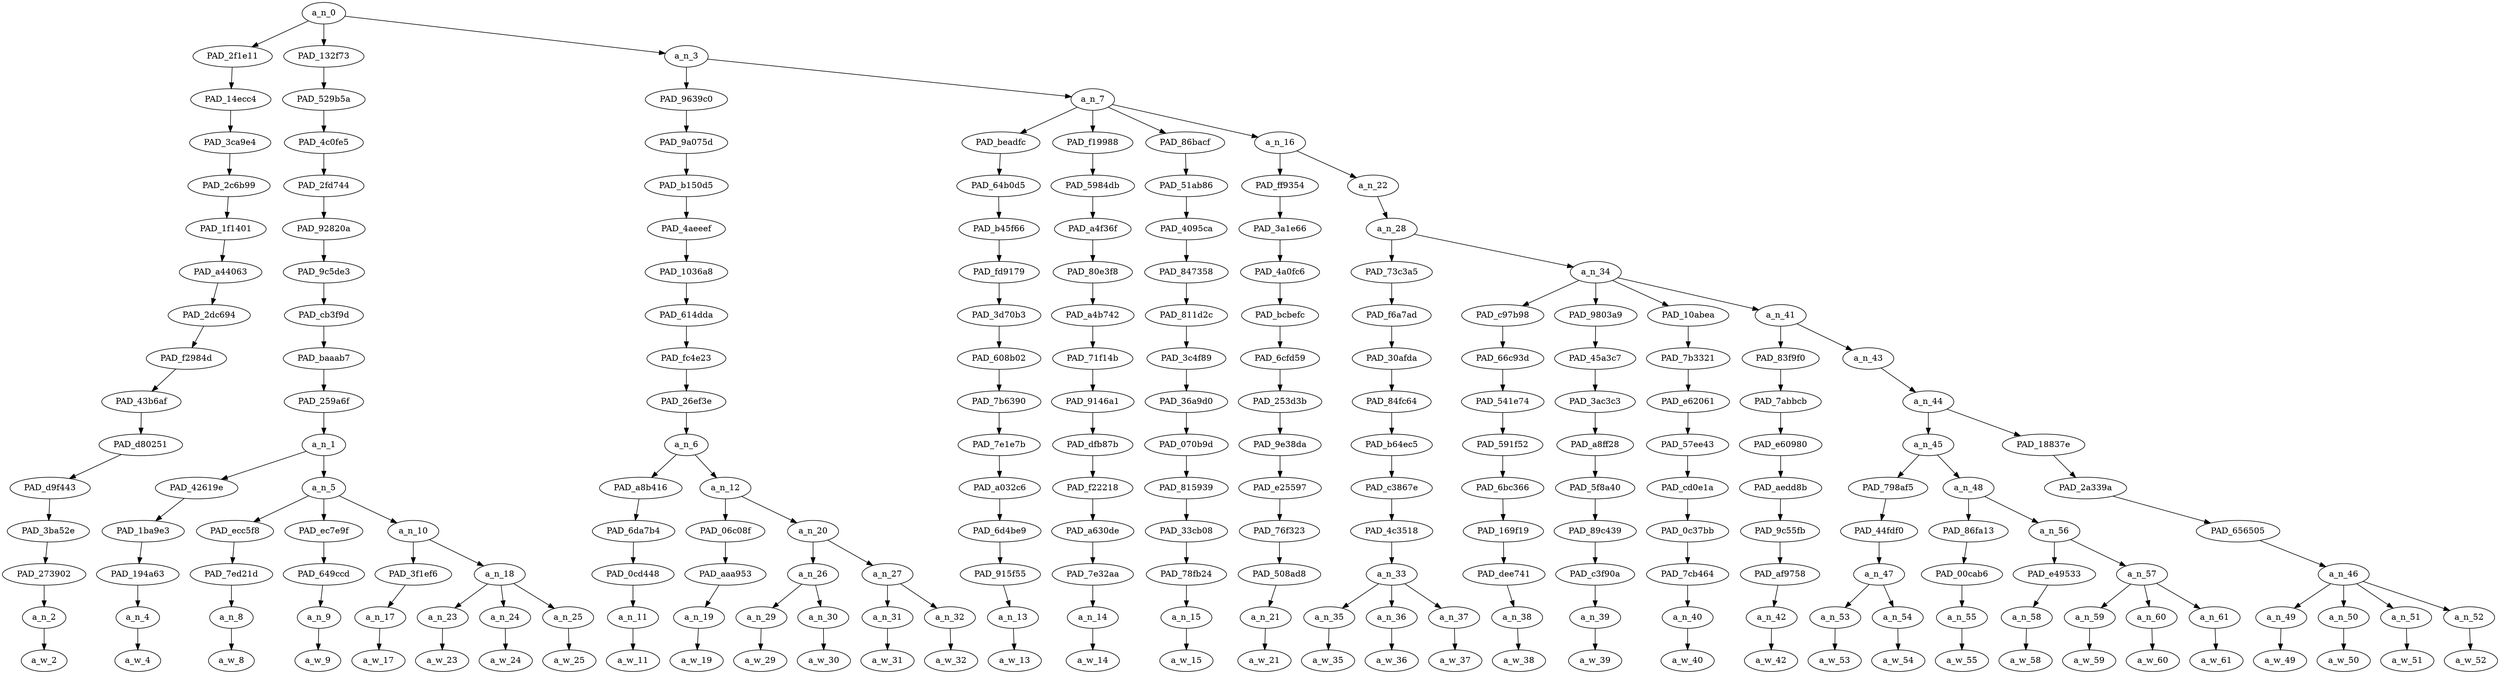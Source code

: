 strict digraph "" {
	a_n_0	[div_dir=-1,
		index=0,
		level=15,
		pos="6.912651909722222,15!",
		text_span="[0, 1, 2, 3, 4, 5, 6, 7, 8, 9, 10, 11, 12, 13, 14, 15, 16, 17, 18, 19, 20, 21, 22, 23, 24, 25, 26, 27, 28, 29, 30, 31, 32, 33, 34, \
35]",
		value=0.99999998];
	PAD_2f1e11	[div_dir=1,
		index=1,
		level=14,
		pos="7.0,14!",
		text_span="[7]",
		value=0.02043601];
	a_n_0 -> PAD_2f1e11;
	PAD_132f73	[div_dir=-1,
		index=0,
		level=14,
		pos="1.1666666666666667,14!",
		text_span="[0, 1, 2, 3, 4, 5, 6]",
		value=0.16167692];
	a_n_0 -> PAD_132f73;
	a_n_3	[div_dir=-1,
		index=2,
		level=14,
		pos="12.5712890625,14!",
		text_span="[8, 9, 10, 11, 12, 13, 14, 15, 16, 17, 18, 19, 20, 21, 22, 23, 24, 25, 26, 27, 28, 29, 30, 31, 32, 33, 34, 35]",
		value=0.81776266];
	a_n_0 -> a_n_3;
	PAD_14ecc4	[div_dir=1,
		index=1,
		level=13,
		pos="7.0,13!",
		text_span="[7]",
		value=0.02043601];
	PAD_2f1e11 -> PAD_14ecc4;
	PAD_3ca9e4	[div_dir=1,
		index=1,
		level=12,
		pos="7.0,12!",
		text_span="[7]",
		value=0.02043601];
	PAD_14ecc4 -> PAD_3ca9e4;
	PAD_2c6b99	[div_dir=1,
		index=1,
		level=11,
		pos="7.0,11!",
		text_span="[7]",
		value=0.02043601];
	PAD_3ca9e4 -> PAD_2c6b99;
	PAD_1f1401	[div_dir=1,
		index=1,
		level=10,
		pos="7.0,10!",
		text_span="[7]",
		value=0.02043601];
	PAD_2c6b99 -> PAD_1f1401;
	PAD_a44063	[div_dir=1,
		index=1,
		level=9,
		pos="7.0,9!",
		text_span="[7]",
		value=0.02043601];
	PAD_1f1401 -> PAD_a44063;
	PAD_2dc694	[div_dir=1,
		index=1,
		level=8,
		pos="7.0,8!",
		text_span="[7]",
		value=0.02043601];
	PAD_a44063 -> PAD_2dc694;
	PAD_f2984d	[div_dir=1,
		index=1,
		level=7,
		pos="7.0,7!",
		text_span="[7]",
		value=0.02043601];
	PAD_2dc694 -> PAD_f2984d;
	PAD_43b6af	[div_dir=1,
		index=1,
		level=6,
		pos="7.0,6!",
		text_span="[7]",
		value=0.02043601];
	PAD_f2984d -> PAD_43b6af;
	PAD_d80251	[div_dir=1,
		index=1,
		level=5,
		pos="7.0,5!",
		text_span="[7]",
		value=0.02043601];
	PAD_43b6af -> PAD_d80251;
	PAD_d9f443	[div_dir=1,
		index=2,
		level=4,
		pos="7.0,4!",
		text_span="[7]",
		value=0.02043601];
	PAD_d80251 -> PAD_d9f443;
	PAD_3ba52e	[div_dir=1,
		index=4,
		level=3,
		pos="7.0,3!",
		text_span="[7]",
		value=0.02043601];
	PAD_d9f443 -> PAD_3ba52e;
	PAD_273902	[div_dir=1,
		index=5,
		level=2,
		pos="7.0,2!",
		text_span="[7]",
		value=0.02043601];
	PAD_3ba52e -> PAD_273902;
	a_n_2	[div_dir=1,
		index=7,
		level=1,
		pos="7.0,1!",
		text_span="[7]",
		value=0.02043601];
	PAD_273902 -> a_n_2;
	a_w_2	[div_dir=0,
		index=7,
		level=0,
		pos="7,0!",
		text_span="[7]",
		value=but];
	a_n_2 -> a_w_2;
	PAD_529b5a	[div_dir=-1,
		index=0,
		level=13,
		pos="1.1666666666666667,13!",
		text_span="[0, 1, 2, 3, 4, 5, 6]",
		value=0.16167692];
	PAD_132f73 -> PAD_529b5a;
	PAD_4c0fe5	[div_dir=-1,
		index=0,
		level=12,
		pos="1.1666666666666667,12!",
		text_span="[0, 1, 2, 3, 4, 5, 6]",
		value=0.16167692];
	PAD_529b5a -> PAD_4c0fe5;
	PAD_2fd744	[div_dir=-1,
		index=0,
		level=11,
		pos="1.1666666666666667,11!",
		text_span="[0, 1, 2, 3, 4, 5, 6]",
		value=0.16167692];
	PAD_4c0fe5 -> PAD_2fd744;
	PAD_92820a	[div_dir=-1,
		index=0,
		level=10,
		pos="1.1666666666666667,10!",
		text_span="[0, 1, 2, 3, 4, 5, 6]",
		value=0.16167692];
	PAD_2fd744 -> PAD_92820a;
	PAD_9c5de3	[div_dir=-1,
		index=0,
		level=9,
		pos="1.1666666666666667,9!",
		text_span="[0, 1, 2, 3, 4, 5, 6]",
		value=0.16167692];
	PAD_92820a -> PAD_9c5de3;
	PAD_cb3f9d	[div_dir=-1,
		index=0,
		level=8,
		pos="1.1666666666666667,8!",
		text_span="[0, 1, 2, 3, 4, 5, 6]",
		value=0.16167692];
	PAD_9c5de3 -> PAD_cb3f9d;
	PAD_baaab7	[div_dir=-1,
		index=0,
		level=7,
		pos="1.1666666666666667,7!",
		text_span="[0, 1, 2, 3, 4, 5, 6]",
		value=0.16167692];
	PAD_cb3f9d -> PAD_baaab7;
	PAD_259a6f	[div_dir=-1,
		index=0,
		level=6,
		pos="1.1666666666666667,6!",
		text_span="[0, 1, 2, 3, 4, 5, 6]",
		value=0.16167692];
	PAD_baaab7 -> PAD_259a6f;
	a_n_1	[div_dir=-1,
		index=0,
		level=5,
		pos="1.1666666666666667,5!",
		text_span="[0, 1, 2, 3, 4, 5, 6]",
		value=0.16167692];
	PAD_259a6f -> a_n_1;
	PAD_42619e	[div_dir=-1,
		index=0,
		level=4,
		pos="0.0,4!",
		text_span="[0]",
		value=0.02337323];
	a_n_1 -> PAD_42619e;
	a_n_5	[div_dir=-1,
		index=1,
		level=4,
		pos="2.3333333333333335,4!",
		text_span="[1, 2, 3, 4, 5, 6]",
		value=0.13809996];
	a_n_1 -> a_n_5;
	PAD_1ba9e3	[div_dir=-1,
		index=0,
		level=3,
		pos="0.0,3!",
		text_span="[0]",
		value=0.02337323];
	PAD_42619e -> PAD_1ba9e3;
	PAD_194a63	[div_dir=-1,
		index=0,
		level=2,
		pos="0.0,2!",
		text_span="[0]",
		value=0.02337323];
	PAD_1ba9e3 -> PAD_194a63;
	a_n_4	[div_dir=-1,
		index=0,
		level=1,
		pos="0.0,1!",
		text_span="[0]",
		value=0.02337323];
	PAD_194a63 -> a_n_4;
	a_w_4	[div_dir=0,
		index=0,
		level=0,
		pos="0,0!",
		text_span="[0]",
		value=i];
	a_n_4 -> a_w_4;
	PAD_ecc5f8	[div_dir=-1,
		index=1,
		level=3,
		pos="1.0,3!",
		text_span="[1]",
		value=0.02196537];
	a_n_5 -> PAD_ecc5f8;
	PAD_ec7e9f	[div_dir=-1,
		index=2,
		level=3,
		pos="2.0,3!",
		text_span="[2]",
		value=0.01524005];
	a_n_5 -> PAD_ec7e9f;
	a_n_10	[div_dir=-1,
		index=3,
		level=3,
		pos="4.0,3!",
		text_span="[3, 4, 5, 6]",
		value=0.10078602];
	a_n_5 -> a_n_10;
	PAD_7ed21d	[div_dir=-1,
		index=1,
		level=2,
		pos="1.0,2!",
		text_span="[1]",
		value=0.02196537];
	PAD_ecc5f8 -> PAD_7ed21d;
	a_n_8	[div_dir=-1,
		index=1,
		level=1,
		pos="1.0,1!",
		text_span="[1]",
		value=0.02196537];
	PAD_7ed21d -> a_n_8;
	a_w_8	[div_dir=0,
		index=1,
		level=0,
		pos="1,0!",
		text_span="[1]",
		value=am];
	a_n_8 -> a_w_8;
	PAD_649ccd	[div_dir=-1,
		index=2,
		level=2,
		pos="2.0,2!",
		text_span="[2]",
		value=0.01524005];
	PAD_ec7e9f -> PAD_649ccd;
	a_n_9	[div_dir=-1,
		index=2,
		level=1,
		pos="2.0,1!",
		text_span="[2]",
		value=0.01524005];
	PAD_649ccd -> a_n_9;
	a_w_9	[div_dir=0,
		index=2,
		level=0,
		pos="2,0!",
		text_span="[2]",
		value=not];
	a_n_9 -> a_w_9;
	PAD_3f1ef6	[div_dir=-1,
		index=3,
		level=2,
		pos="3.0,2!",
		text_span="[3]",
		value=0.02598696];
	a_n_10 -> PAD_3f1ef6;
	a_n_18	[div_dir=1,
		index=4,
		level=2,
		pos="5.0,2!",
		text_span="[4, 5, 6]",
		value=0.07478876];
	a_n_10 -> a_n_18;
	a_n_17	[div_dir=-1,
		index=3,
		level=1,
		pos="3.0,1!",
		text_span="[3]",
		value=0.02598696];
	PAD_3f1ef6 -> a_n_17;
	a_w_17	[div_dir=0,
		index=3,
		level=0,
		pos="3,0!",
		text_span="[3]",
		value=blaming];
	a_n_17 -> a_w_17;
	a_n_23	[div_dir=-1,
		index=4,
		level=1,
		pos="4.0,1!",
		text_span="[4]",
		value=0.01759299];
	a_n_18 -> a_n_23;
	a_n_24	[div_dir=1,
		index=5,
		level=1,
		pos="5.0,1!",
		text_span="[5]",
		value=0.03423551];
	a_n_18 -> a_n_24;
	a_n_25	[div_dir=1,
		index=6,
		level=1,
		pos="6.0,1!",
		text_span="[6]",
		value=0.02293405];
	a_n_18 -> a_n_25;
	a_w_23	[div_dir=0,
		index=4,
		level=0,
		pos="4,0!",
		text_span="[4]",
		value=all];
	a_n_23 -> a_w_23;
	a_w_24	[div_dir=0,
		index=5,
		level=0,
		pos="5,0!",
		text_span="[5]",
		value=white];
	a_n_24 -> a_w_24;
	a_w_25	[div_dir=0,
		index=6,
		level=0,
		pos="6,0!",
		text_span="[6]",
		value=people];
	a_n_25 -> a_w_25;
	PAD_9639c0	[div_dir=-1,
		index=2,
		level=13,
		pos="9.125,13!",
		text_span="[8, 9, 10, 11, 12, 13]",
		value=0.15740726];
	a_n_3 -> PAD_9639c0;
	a_n_7	[div_dir=-1,
		index=3,
		level=13,
		pos="16.017578125,13!",
		text_span="[14, 15, 16, 17, 18, 19, 20, 21, 22, 23, 24, 25, 26, 27, 28, 29, 30, 31, 32, 33, 34, 35]",
		value=0.66029696];
	a_n_3 -> a_n_7;
	PAD_9a075d	[div_dir=-1,
		index=2,
		level=12,
		pos="9.125,12!",
		text_span="[8, 9, 10, 11, 12, 13]",
		value=0.15740726];
	PAD_9639c0 -> PAD_9a075d;
	PAD_b150d5	[div_dir=-1,
		index=2,
		level=11,
		pos="9.125,11!",
		text_span="[8, 9, 10, 11, 12, 13]",
		value=0.15740726];
	PAD_9a075d -> PAD_b150d5;
	PAD_4aeeef	[div_dir=-1,
		index=2,
		level=10,
		pos="9.125,10!",
		text_span="[8, 9, 10, 11, 12, 13]",
		value=0.15740726];
	PAD_b150d5 -> PAD_4aeeef;
	PAD_1036a8	[div_dir=-1,
		index=2,
		level=9,
		pos="9.125,9!",
		text_span="[8, 9, 10, 11, 12, 13]",
		value=0.15740726];
	PAD_4aeeef -> PAD_1036a8;
	PAD_614dda	[div_dir=-1,
		index=2,
		level=8,
		pos="9.125,8!",
		text_span="[8, 9, 10, 11, 12, 13]",
		value=0.15740726];
	PAD_1036a8 -> PAD_614dda;
	PAD_fc4e23	[div_dir=-1,
		index=2,
		level=7,
		pos="9.125,7!",
		text_span="[8, 9, 10, 11, 12, 13]",
		value=0.15740726];
	PAD_614dda -> PAD_fc4e23;
	PAD_26ef3e	[div_dir=-1,
		index=2,
		level=6,
		pos="9.125,6!",
		text_span="[8, 9, 10, 11, 12, 13]",
		value=0.15740726];
	PAD_fc4e23 -> PAD_26ef3e;
	a_n_6	[div_dir=-1,
		index=2,
		level=5,
		pos="9.125,5!",
		text_span="[8, 9, 10, 11, 12, 13]",
		value=0.15740726];
	PAD_26ef3e -> a_n_6;
	PAD_a8b416	[div_dir=-1,
		index=3,
		level=4,
		pos="8.0,4!",
		text_span="[8]",
		value=0.04287218];
	a_n_6 -> PAD_a8b416;
	a_n_12	[div_dir=1,
		index=4,
		level=4,
		pos="10.25,4!",
		text_span="[9, 10, 11, 12, 13]",
		value=0.11449784];
	a_n_6 -> a_n_12;
	PAD_6da7b4	[div_dir=-1,
		index=5,
		level=3,
		pos="8.0,3!",
		text_span="[8]",
		value=0.04287218];
	PAD_a8b416 -> PAD_6da7b4;
	PAD_0cd448	[div_dir=-1,
		index=6,
		level=2,
		pos="8.0,2!",
		text_span="[8]",
		value=0.04287218];
	PAD_6da7b4 -> PAD_0cd448;
	a_n_11	[div_dir=-1,
		index=8,
		level=1,
		pos="8.0,1!",
		text_span="[8]",
		value=0.04287218];
	PAD_0cd448 -> a_n_11;
	a_w_11	[div_dir=0,
		index=8,
		level=0,
		pos="8,0!",
		text_span="[8]",
		value=slavery];
	a_n_11 -> a_w_11;
	PAD_06c08f	[div_dir=1,
		index=6,
		level=3,
		pos="9.0,3!",
		text_span="[9]",
		value=0.04296804];
	a_n_12 -> PAD_06c08f;
	a_n_20	[div_dir=-1,
		index=7,
		level=3,
		pos="11.5,3!",
		text_span="[10, 11, 12, 13]",
		value=0.07152418];
	a_n_12 -> a_n_20;
	PAD_aaa953	[div_dir=1,
		index=7,
		level=2,
		pos="9.0,2!",
		text_span="[9]",
		value=0.04296804];
	PAD_06c08f -> PAD_aaa953;
	a_n_19	[div_dir=1,
		index=9,
		level=1,
		pos="9.0,1!",
		text_span="[9]",
		value=0.04296804];
	PAD_aaa953 -> a_n_19;
	a_w_19	[div_dir=0,
		index=9,
		level=0,
		pos="9,0!",
		text_span="[9]",
		value=kidnapping];
	a_n_19 -> a_w_19;
	a_n_26	[div_dir=-1,
		index=8,
		level=2,
		pos="10.5,2!",
		text_span="[10, 11]",
		value=0.03820382];
	a_n_20 -> a_n_26;
	a_n_27	[div_dir=1,
		index=9,
		level=2,
		pos="12.5,2!",
		text_span="[12, 13]",
		value=0.03330061];
	a_n_20 -> a_n_27;
	a_n_29	[div_dir=-1,
		index=10,
		level=1,
		pos="10.0,1!",
		text_span="[10]",
		value=0.01809537];
	a_n_26 -> a_n_29;
	a_n_30	[div_dir=1,
		index=11,
		level=1,
		pos="11.0,1!",
		text_span="[11]",
		value=0.02002389];
	a_n_26 -> a_n_30;
	a_w_29	[div_dir=0,
		index=10,
		level=0,
		pos="10,0!",
		text_span="[10]",
		value=a];
	a_n_29 -> a_w_29;
	a_w_30	[div_dir=0,
		index=11,
		level=0,
		pos="11,0!",
		text_span="[11]",
		value=group];
	a_n_30 -> a_w_30;
	a_n_31	[div_dir=1,
		index=12,
		level=1,
		pos="12.0,1!",
		text_span="[12]",
		value=0.01366199];
	a_n_27 -> a_n_31;
	a_n_32	[div_dir=1,
		index=13,
		level=1,
		pos="13.0,1!",
		text_span="[13]",
		value=0.01958008];
	a_n_27 -> a_n_32;
	a_w_31	[div_dir=0,
		index=12,
		level=0,
		pos="12,0!",
		text_span="[12]",
		value=of];
	a_n_31 -> a_w_31;
	a_w_32	[div_dir=0,
		index=13,
		level=0,
		pos="13,0!",
		text_span="[13]",
		value=people1];
	a_n_32 -> a_w_32;
	PAD_beadfc	[div_dir=1,
		index=3,
		level=12,
		pos="14.0,12!",
		text_span="[14]",
		value=0.01548437];
	a_n_7 -> PAD_beadfc;
	PAD_f19988	[div_dir=-1,
		index=4,
		level=12,
		pos="15.0,12!",
		text_span="[15]",
		value=0.01384431];
	a_n_7 -> PAD_f19988;
	PAD_86bacf	[div_dir=-1,
		index=5,
		level=12,
		pos="16.0,12!",
		text_span="[16]",
		value=0.01662277];
	a_n_7 -> PAD_86bacf;
	a_n_16	[div_dir=-1,
		index=6,
		level=12,
		pos="19.0703125,12!",
		text_span="[17, 18, 19, 20, 21, 22, 23, 24, 25, 26, 27, 28, 29, 30, 31, 32, 33, 34, 35]",
		value=0.61429850];
	a_n_7 -> a_n_16;
	PAD_64b0d5	[div_dir=1,
		index=3,
		level=11,
		pos="14.0,11!",
		text_span="[14]",
		value=0.01548437];
	PAD_beadfc -> PAD_64b0d5;
	PAD_b45f66	[div_dir=1,
		index=3,
		level=10,
		pos="14.0,10!",
		text_span="[14]",
		value=0.01548437];
	PAD_64b0d5 -> PAD_b45f66;
	PAD_fd9179	[div_dir=1,
		index=3,
		level=9,
		pos="14.0,9!",
		text_span="[14]",
		value=0.01548437];
	PAD_b45f66 -> PAD_fd9179;
	PAD_3d70b3	[div_dir=1,
		index=3,
		level=8,
		pos="14.0,8!",
		text_span="[14]",
		value=0.01548437];
	PAD_fd9179 -> PAD_3d70b3;
	PAD_608b02	[div_dir=1,
		index=3,
		level=7,
		pos="14.0,7!",
		text_span="[14]",
		value=0.01548437];
	PAD_3d70b3 -> PAD_608b02;
	PAD_7b6390	[div_dir=1,
		index=3,
		level=6,
		pos="14.0,6!",
		text_span="[14]",
		value=0.01548437];
	PAD_608b02 -> PAD_7b6390;
	PAD_7e1e7b	[div_dir=1,
		index=3,
		level=5,
		pos="14.0,5!",
		text_span="[14]",
		value=0.01548437];
	PAD_7b6390 -> PAD_7e1e7b;
	PAD_a032c6	[div_dir=1,
		index=5,
		level=4,
		pos="14.0,4!",
		text_span="[14]",
		value=0.01548437];
	PAD_7e1e7b -> PAD_a032c6;
	PAD_6d4be9	[div_dir=1,
		index=8,
		level=3,
		pos="14.0,3!",
		text_span="[14]",
		value=0.01548437];
	PAD_a032c6 -> PAD_6d4be9;
	PAD_915f55	[div_dir=1,
		index=10,
		level=2,
		pos="14.0,2!",
		text_span="[14]",
		value=0.01548437];
	PAD_6d4be9 -> PAD_915f55;
	a_n_13	[div_dir=1,
		index=14,
		level=1,
		pos="14.0,1!",
		text_span="[14]",
		value=0.01548437];
	PAD_915f55 -> a_n_13;
	a_w_13	[div_dir=0,
		index=14,
		level=0,
		pos="14,0!",
		text_span="[14]",
		value=did];
	a_n_13 -> a_w_13;
	PAD_5984db	[div_dir=-1,
		index=4,
		level=11,
		pos="15.0,11!",
		text_span="[15]",
		value=0.01384431];
	PAD_f19988 -> PAD_5984db;
	PAD_a4f36f	[div_dir=-1,
		index=4,
		level=10,
		pos="15.0,10!",
		text_span="[15]",
		value=0.01384431];
	PAD_5984db -> PAD_a4f36f;
	PAD_80e3f8	[div_dir=-1,
		index=4,
		level=9,
		pos="15.0,9!",
		text_span="[15]",
		value=0.01384431];
	PAD_a4f36f -> PAD_80e3f8;
	PAD_a4b742	[div_dir=-1,
		index=4,
		level=8,
		pos="15.0,8!",
		text_span="[15]",
		value=0.01384431];
	PAD_80e3f8 -> PAD_a4b742;
	PAD_71f14b	[div_dir=-1,
		index=4,
		level=7,
		pos="15.0,7!",
		text_span="[15]",
		value=0.01384431];
	PAD_a4b742 -> PAD_71f14b;
	PAD_9146a1	[div_dir=-1,
		index=4,
		level=6,
		pos="15.0,6!",
		text_span="[15]",
		value=0.01384431];
	PAD_71f14b -> PAD_9146a1;
	PAD_dfb87b	[div_dir=-1,
		index=4,
		level=5,
		pos="15.0,5!",
		text_span="[15]",
		value=0.01384431];
	PAD_9146a1 -> PAD_dfb87b;
	PAD_f22218	[div_dir=-1,
		index=6,
		level=4,
		pos="15.0,4!",
		text_span="[15]",
		value=0.01384431];
	PAD_dfb87b -> PAD_f22218;
	PAD_a630de	[div_dir=-1,
		index=9,
		level=3,
		pos="15.0,3!",
		text_span="[15]",
		value=0.01384431];
	PAD_f22218 -> PAD_a630de;
	PAD_7e32aa	[div_dir=-1,
		index=11,
		level=2,
		pos="15.0,2!",
		text_span="[15]",
		value=0.01384431];
	PAD_a630de -> PAD_7e32aa;
	a_n_14	[div_dir=-1,
		index=15,
		level=1,
		pos="15.0,1!",
		text_span="[15]",
		value=0.01384431];
	PAD_7e32aa -> a_n_14;
	a_w_14	[div_dir=0,
		index=15,
		level=0,
		pos="15,0!",
		text_span="[15]",
		value=not1];
	a_n_14 -> a_w_14;
	PAD_51ab86	[div_dir=-1,
		index=5,
		level=11,
		pos="16.0,11!",
		text_span="[16]",
		value=0.01662277];
	PAD_86bacf -> PAD_51ab86;
	PAD_4095ca	[div_dir=-1,
		index=5,
		level=10,
		pos="16.0,10!",
		text_span="[16]",
		value=0.01662277];
	PAD_51ab86 -> PAD_4095ca;
	PAD_847358	[div_dir=-1,
		index=5,
		level=9,
		pos="16.0,9!",
		text_span="[16]",
		value=0.01662277];
	PAD_4095ca -> PAD_847358;
	PAD_811d2c	[div_dir=-1,
		index=5,
		level=8,
		pos="16.0,8!",
		text_span="[16]",
		value=0.01662277];
	PAD_847358 -> PAD_811d2c;
	PAD_3c4f89	[div_dir=-1,
		index=5,
		level=7,
		pos="16.0,7!",
		text_span="[16]",
		value=0.01662277];
	PAD_811d2c -> PAD_3c4f89;
	PAD_36a9d0	[div_dir=-1,
		index=5,
		level=6,
		pos="16.0,6!",
		text_span="[16]",
		value=0.01662277];
	PAD_3c4f89 -> PAD_36a9d0;
	PAD_070b9d	[div_dir=-1,
		index=5,
		level=5,
		pos="16.0,5!",
		text_span="[16]",
		value=0.01662277];
	PAD_36a9d0 -> PAD_070b9d;
	PAD_815939	[div_dir=-1,
		index=7,
		level=4,
		pos="16.0,4!",
		text_span="[16]",
		value=0.01662277];
	PAD_070b9d -> PAD_815939;
	PAD_33cb08	[div_dir=-1,
		index=10,
		level=3,
		pos="16.0,3!",
		text_span="[16]",
		value=0.01662277];
	PAD_815939 -> PAD_33cb08;
	PAD_78fb24	[div_dir=-1,
		index=12,
		level=2,
		pos="16.0,2!",
		text_span="[16]",
		value=0.01662277];
	PAD_33cb08 -> PAD_78fb24;
	a_n_15	[div_dir=-1,
		index=16,
		level=1,
		pos="16.0,1!",
		text_span="[16]",
		value=0.01662277];
	PAD_78fb24 -> a_n_15;
	a_w_15	[div_dir=0,
		index=16,
		level=0,
		pos="16,0!",
		text_span="[16]",
		value=just];
	a_n_15 -> a_w_15;
	PAD_ff9354	[div_dir=-1,
		index=6,
		level=11,
		pos="17.0,11!",
		text_span="[17]",
		value=0.02496430];
	a_n_16 -> PAD_ff9354;
	a_n_22	[div_dir=-1,
		index=7,
		level=11,
		pos="21.140625,11!",
		text_span="[18, 19, 20, 21, 22, 23, 24, 25, 26, 27, 28, 29, 30, 31, 32, 33, 34, 35]",
		value=0.58928627];
	a_n_16 -> a_n_22;
	PAD_3a1e66	[div_dir=-1,
		index=6,
		level=10,
		pos="17.0,10!",
		text_span="[17]",
		value=0.02496430];
	PAD_ff9354 -> PAD_3a1e66;
	PAD_4a0fc6	[div_dir=-1,
		index=6,
		level=9,
		pos="17.0,9!",
		text_span="[17]",
		value=0.02496430];
	PAD_3a1e66 -> PAD_4a0fc6;
	PAD_bcbefc	[div_dir=-1,
		index=6,
		level=8,
		pos="17.0,8!",
		text_span="[17]",
		value=0.02496430];
	PAD_4a0fc6 -> PAD_bcbefc;
	PAD_6cfd59	[div_dir=-1,
		index=6,
		level=7,
		pos="17.0,7!",
		text_span="[17]",
		value=0.02496430];
	PAD_bcbefc -> PAD_6cfd59;
	PAD_253d3b	[div_dir=-1,
		index=6,
		level=6,
		pos="17.0,6!",
		text_span="[17]",
		value=0.02496430];
	PAD_6cfd59 -> PAD_253d3b;
	PAD_9e38da	[div_dir=-1,
		index=6,
		level=5,
		pos="17.0,5!",
		text_span="[17]",
		value=0.02496430];
	PAD_253d3b -> PAD_9e38da;
	PAD_e25597	[div_dir=-1,
		index=8,
		level=4,
		pos="17.0,4!",
		text_span="[17]",
		value=0.02496430];
	PAD_9e38da -> PAD_e25597;
	PAD_76f323	[div_dir=-1,
		index=11,
		level=3,
		pos="17.0,3!",
		text_span="[17]",
		value=0.02496430];
	PAD_e25597 -> PAD_76f323;
	PAD_508ad8	[div_dir=-1,
		index=13,
		level=2,
		pos="17.0,2!",
		text_span="[17]",
		value=0.02496430];
	PAD_76f323 -> PAD_508ad8;
	a_n_21	[div_dir=-1,
		index=17,
		level=1,
		pos="17.0,1!",
		text_span="[17]",
		value=0.02496430];
	PAD_508ad8 -> a_n_21;
	a_w_21	[div_dir=0,
		index=17,
		level=0,
		pos="17,0!",
		text_span="[17]",
		value=happen];
	a_n_21 -> a_w_21;
	a_n_28	[div_dir=-1,
		index=7,
		level=10,
		pos="21.140625,10!",
		text_span="[18, 19, 20, 21, 22, 23, 24, 25, 26, 27, 28, 29, 30, 31, 32, 33, 34, 35]",
		value=0.58923722];
	a_n_22 -> a_n_28;
	PAD_73c3a5	[div_dir=-1,
		index=7,
		level=9,
		pos="19.0,9!",
		text_span="[18, 19, 20]",
		value=0.20923648];
	a_n_28 -> PAD_73c3a5;
	a_n_34	[div_dir=-1,
		index=8,
		level=9,
		pos="23.28125,9!",
		text_span="[21, 22, 23, 24, 25, 26, 27, 28, 29, 30, 31, 32, 33, 34, 35]",
		value=0.37995169];
	a_n_28 -> a_n_34;
	PAD_f6a7ad	[div_dir=-1,
		index=7,
		level=8,
		pos="19.0,8!",
		text_span="[18, 19, 20]",
		value=0.20923648];
	PAD_73c3a5 -> PAD_f6a7ad;
	PAD_30afda	[div_dir=-1,
		index=7,
		level=7,
		pos="19.0,7!",
		text_span="[18, 19, 20]",
		value=0.20923648];
	PAD_f6a7ad -> PAD_30afda;
	PAD_84fc64	[div_dir=-1,
		index=7,
		level=6,
		pos="19.0,6!",
		text_span="[18, 19, 20]",
		value=0.20923648];
	PAD_30afda -> PAD_84fc64;
	PAD_b64ec5	[div_dir=-1,
		index=7,
		level=5,
		pos="19.0,5!",
		text_span="[18, 19, 20]",
		value=0.20923648];
	PAD_84fc64 -> PAD_b64ec5;
	PAD_c3867e	[div_dir=-1,
		index=9,
		level=4,
		pos="19.0,4!",
		text_span="[18, 19, 20]",
		value=0.20923648];
	PAD_b64ec5 -> PAD_c3867e;
	PAD_4c3518	[div_dir=-1,
		index=12,
		level=3,
		pos="19.0,3!",
		text_span="[18, 19, 20]",
		value=0.20923648];
	PAD_c3867e -> PAD_4c3518;
	a_n_33	[div_dir=-1,
		index=14,
		level=2,
		pos="19.0,2!",
		text_span="[18, 19, 20]",
		value=0.20923648];
	PAD_4c3518 -> a_n_33;
	a_n_35	[div_dir=-1,
		index=18,
		level=1,
		pos="18.0,1!",
		text_span="[18]",
		value=0.07166071];
	a_n_33 -> a_n_35;
	a_n_36	[div_dir=-1,
		index=19,
		level=1,
		pos="19.0,1!",
		text_span="[19]",
		value=0.08357656];
	a_n_33 -> a_n_36;
	a_n_37	[div_dir=-1,
		index=20,
		level=1,
		pos="20.0,1!",
		text_span="[20]",
		value=0.05387629];
	a_n_33 -> a_n_37;
	a_w_35	[div_dir=0,
		index=18,
		level=0,
		pos="18,0!",
		text_span="[18]",
		value=jim];
	a_n_35 -> a_w_35;
	a_w_36	[div_dir=0,
		index=19,
		level=0,
		pos="19,0!",
		text_span="[19]",
		value=crow];
	a_n_36 -> a_w_36;
	a_w_37	[div_dir=0,
		index=20,
		level=0,
		pos="20,0!",
		text_span="[20]",
		value=segregation];
	a_n_37 -> a_w_37;
	PAD_c97b98	[div_dir=-1,
		index=8,
		level=8,
		pos="21.0,8!",
		text_span="[21]",
		value=0.01526427];
	a_n_34 -> PAD_c97b98;
	PAD_9803a9	[div_dir=1,
		index=9,
		level=8,
		pos="22.0,8!",
		text_span="[22]",
		value=0.01234813];
	a_n_34 -> PAD_9803a9;
	PAD_10abea	[div_dir=-1,
		index=10,
		level=8,
		pos="23.0,8!",
		text_span="[23]",
		value=0.01473832];
	a_n_34 -> PAD_10abea;
	a_n_41	[div_dir=-1,
		index=11,
		level=8,
		pos="27.125,8!",
		text_span="[24, 25, 26, 27, 28, 29, 30, 31, 32, 33, 34, 35]",
		value=0.33759817];
	a_n_34 -> a_n_41;
	PAD_66c93d	[div_dir=-1,
		index=8,
		level=7,
		pos="21.0,7!",
		text_span="[21]",
		value=0.01526427];
	PAD_c97b98 -> PAD_66c93d;
	PAD_541e74	[div_dir=-1,
		index=8,
		level=6,
		pos="21.0,6!",
		text_span="[21]",
		value=0.01526427];
	PAD_66c93d -> PAD_541e74;
	PAD_591f52	[div_dir=-1,
		index=8,
		level=5,
		pos="21.0,5!",
		text_span="[21]",
		value=0.01526427];
	PAD_541e74 -> PAD_591f52;
	PAD_6bc366	[div_dir=-1,
		index=10,
		level=4,
		pos="21.0,4!",
		text_span="[21]",
		value=0.01526427];
	PAD_591f52 -> PAD_6bc366;
	PAD_169f19	[div_dir=-1,
		index=13,
		level=3,
		pos="21.0,3!",
		text_span="[21]",
		value=0.01526427];
	PAD_6bc366 -> PAD_169f19;
	PAD_dee741	[div_dir=-1,
		index=15,
		level=2,
		pos="21.0,2!",
		text_span="[21]",
		value=0.01526427];
	PAD_169f19 -> PAD_dee741;
	a_n_38	[div_dir=-1,
		index=21,
		level=1,
		pos="21.0,1!",
		text_span="[21]",
		value=0.01526427];
	PAD_dee741 -> a_n_38;
	a_w_38	[div_dir=0,
		index=21,
		level=0,
		pos="21,0!",
		text_span="[21]",
		value=did1];
	a_n_38 -> a_w_38;
	PAD_45a3c7	[div_dir=1,
		index=9,
		level=7,
		pos="22.0,7!",
		text_span="[22]",
		value=0.01234813];
	PAD_9803a9 -> PAD_45a3c7;
	PAD_3ac3c3	[div_dir=1,
		index=9,
		level=6,
		pos="22.0,6!",
		text_span="[22]",
		value=0.01234813];
	PAD_45a3c7 -> PAD_3ac3c3;
	PAD_a8ff28	[div_dir=1,
		index=9,
		level=5,
		pos="22.0,5!",
		text_span="[22]",
		value=0.01234813];
	PAD_3ac3c3 -> PAD_a8ff28;
	PAD_5f8a40	[div_dir=1,
		index=11,
		level=4,
		pos="22.0,4!",
		text_span="[22]",
		value=0.01234813];
	PAD_a8ff28 -> PAD_5f8a40;
	PAD_89c439	[div_dir=1,
		index=14,
		level=3,
		pos="22.0,3!",
		text_span="[22]",
		value=0.01234813];
	PAD_5f8a40 -> PAD_89c439;
	PAD_c3f90a	[div_dir=1,
		index=16,
		level=2,
		pos="22.0,2!",
		text_span="[22]",
		value=0.01234813];
	PAD_89c439 -> PAD_c3f90a;
	a_n_39	[div_dir=1,
		index=22,
		level=1,
		pos="22.0,1!",
		text_span="[22]",
		value=0.01234813];
	PAD_c3f90a -> a_n_39;
	a_w_39	[div_dir=0,
		index=22,
		level=0,
		pos="22,0!",
		text_span="[22]",
		value=not2];
	a_n_39 -> a_w_39;
	PAD_7b3321	[div_dir=-1,
		index=10,
		level=7,
		pos="23.0,7!",
		text_span="[23]",
		value=0.01473832];
	PAD_10abea -> PAD_7b3321;
	PAD_e62061	[div_dir=-1,
		index=10,
		level=6,
		pos="23.0,6!",
		text_span="[23]",
		value=0.01473832];
	PAD_7b3321 -> PAD_e62061;
	PAD_57ee43	[div_dir=-1,
		index=10,
		level=5,
		pos="23.0,5!",
		text_span="[23]",
		value=0.01473832];
	PAD_e62061 -> PAD_57ee43;
	PAD_cd0e1a	[div_dir=-1,
		index=12,
		level=4,
		pos="23.0,4!",
		text_span="[23]",
		value=0.01473832];
	PAD_57ee43 -> PAD_cd0e1a;
	PAD_0c37bb	[div_dir=-1,
		index=15,
		level=3,
		pos="23.0,3!",
		text_span="[23]",
		value=0.01473832];
	PAD_cd0e1a -> PAD_0c37bb;
	PAD_7cb464	[div_dir=-1,
		index=17,
		level=2,
		pos="23.0,2!",
		text_span="[23]",
		value=0.01473832];
	PAD_0c37bb -> PAD_7cb464;
	a_n_40	[div_dir=-1,
		index=23,
		level=1,
		pos="23.0,1!",
		text_span="[23]",
		value=0.01473832];
	PAD_7cb464 -> a_n_40;
	a_w_40	[div_dir=0,
		index=23,
		level=0,
		pos="23,0!",
		text_span="[23]",
		value=just1];
	a_n_40 -> a_w_40;
	PAD_83f9f0	[div_dir=1,
		index=11,
		level=7,
		pos="24.0,7!",
		text_span="[24]",
		value=0.01973653];
	a_n_41 -> PAD_83f9f0;
	a_n_43	[div_dir=-1,
		index=12,
		level=7,
		pos="30.25,7!",
		text_span="[25, 26, 27, 28, 29, 30, 31, 32, 33, 34, 35]",
		value=0.31786002];
	a_n_41 -> a_n_43;
	PAD_7abbcb	[div_dir=1,
		index=11,
		level=6,
		pos="24.0,6!",
		text_span="[24]",
		value=0.01973653];
	PAD_83f9f0 -> PAD_7abbcb;
	PAD_e60980	[div_dir=1,
		index=11,
		level=5,
		pos="24.0,5!",
		text_span="[24]",
		value=0.01973653];
	PAD_7abbcb -> PAD_e60980;
	PAD_aedd8b	[div_dir=1,
		index=13,
		level=4,
		pos="24.0,4!",
		text_span="[24]",
		value=0.01973653];
	PAD_e60980 -> PAD_aedd8b;
	PAD_9c55fb	[div_dir=1,
		index=16,
		level=3,
		pos="24.0,3!",
		text_span="[24]",
		value=0.01973653];
	PAD_aedd8b -> PAD_9c55fb;
	PAD_af9758	[div_dir=1,
		index=18,
		level=2,
		pos="24.0,2!",
		text_span="[24]",
		value=0.01973653];
	PAD_9c55fb -> PAD_af9758;
	a_n_42	[div_dir=1,
		index=24,
		level=1,
		pos="24.0,1!",
		text_span="[24]",
		value=0.01973653];
	PAD_af9758 -> a_n_42;
	a_w_42	[div_dir=0,
		index=24,
		level=0,
		pos="24,0!",
		text_span="[24]",
		value=happen1];
	a_n_42 -> a_w_42;
	a_n_44	[div_dir=-1,
		index=12,
		level=6,
		pos="30.25,6!",
		text_span="[25, 26, 27, 28, 29, 30, 31, 32, 33, 34, 35]",
		value=0.31784785];
	a_n_43 -> a_n_44;
	a_n_45	[div_dir=1,
		index=12,
		level=5,
		pos="27.0,5!",
		text_span="[25, 26, 27, 28, 29, 30, 31]",
		value=0.25542467];
	a_n_44 -> a_n_45;
	PAD_18837e	[div_dir=-1,
		index=13,
		level=5,
		pos="33.5,5!",
		text_span="[32, 33, 34, 35]",
		value=0.06241103];
	a_n_44 -> PAD_18837e;
	PAD_798af5	[div_dir=1,
		index=14,
		level=4,
		pos="25.5,4!",
		text_span="[25, 26]",
		value=0.09945492];
	a_n_45 -> PAD_798af5;
	a_n_48	[div_dir=-1,
		index=15,
		level=4,
		pos="28.5,4!",
		text_span="[27, 28, 29, 30, 31]",
		value=0.15596232];
	a_n_45 -> a_n_48;
	PAD_44fdf0	[div_dir=1,
		index=17,
		level=3,
		pos="25.5,3!",
		text_span="[25, 26]",
		value=0.09945492];
	PAD_798af5 -> PAD_44fdf0;
	a_n_47	[div_dir=1,
		index=19,
		level=2,
		pos="25.5,2!",
		text_span="[25, 26]",
		value=0.09945492];
	PAD_44fdf0 -> a_n_47;
	a_n_53	[div_dir=-1,
		index=25,
		level=1,
		pos="25.0,1!",
		text_span="[25]",
		value=0.02396211];
	a_n_47 -> a_n_53;
	a_n_54	[div_dir=1,
		index=26,
		level=1,
		pos="26.0,1!",
		text_span="[26]",
		value=0.07542970];
	a_n_47 -> a_n_54;
	a_w_53	[div_dir=0,
		index=25,
		level=0,
		pos="25,0!",
		text_span="[25]",
		value=mass];
	a_n_53 -> a_w_53;
	a_w_54	[div_dir=0,
		index=26,
		level=0,
		pos="26,0!",
		text_span="[26]",
		value=incarceration];
	a_n_54 -> a_w_54;
	PAD_86fa13	[div_dir=1,
		index=18,
		level=3,
		pos="27.0,3!",
		text_span="[27]",
		value=0.02067014];
	a_n_48 -> PAD_86fa13;
	a_n_56	[div_dir=-1,
		index=19,
		level=3,
		pos="30.0,3!",
		text_span="[28, 29, 30, 31]",
		value=0.13524204];
	a_n_48 -> a_n_56;
	PAD_00cab6	[div_dir=1,
		index=20,
		level=2,
		pos="27.0,2!",
		text_span="[27]",
		value=0.02067014];
	PAD_86fa13 -> PAD_00cab6;
	a_n_55	[div_dir=1,
		index=27,
		level=1,
		pos="27.0,1!",
		text_span="[27]",
		value=0.02067014];
	PAD_00cab6 -> a_n_55;
	a_w_55	[div_dir=0,
		index=27,
		level=0,
		pos="27,0!",
		text_span="[27]",
		value=of1];
	a_n_55 -> a_w_55;
	PAD_e49533	[div_dir=1,
		index=22,
		level=2,
		pos="31.0,2!",
		text_span="[31]",
		value=0.02588801];
	a_n_56 -> PAD_e49533;
	a_n_57	[div_dir=-1,
		index=21,
		level=2,
		pos="29.0,2!",
		text_span="[28, 29, 30]",
		value=0.10929768];
	a_n_56 -> a_n_57;
	a_n_58	[div_dir=1,
		index=31,
		level=1,
		pos="31.0,1!",
		text_span="[31]",
		value=0.02588801];
	PAD_e49533 -> a_n_58;
	a_w_58	[div_dir=0,
		index=31,
		level=0,
		pos="31,0!",
		text_span="[31]",
		value=people2];
	a_n_58 -> a_w_58;
	a_n_59	[div_dir=-1,
		index=28,
		level=1,
		pos="28.0,1!",
		text_span="[28]",
		value=0.04814137];
	a_n_57 -> a_n_59;
	a_n_60	[div_dir=1,
		index=29,
		level=1,
		pos="29.0,1!",
		text_span="[29]",
		value=0.02336868];
	a_n_57 -> a_n_60;
	a_n_61	[div_dir=-1,
		index=30,
		level=1,
		pos="30.0,1!",
		text_span="[30]",
		value=0.03766330];
	a_n_57 -> a_n_61;
	a_w_59	[div_dir=0,
		index=28,
		level=0,
		pos="28,0!",
		text_span="[28]",
		value=brown];
	a_n_59 -> a_w_59;
	a_w_60	[div_dir=0,
		index=29,
		level=0,
		pos="29,0!",
		text_span="[29]",
		value=and];
	a_n_60 -> a_w_60;
	a_w_61	[div_dir=0,
		index=30,
		level=0,
		pos="30,0!",
		text_span="[30]",
		value=black];
	a_n_61 -> a_w_61;
	PAD_2a339a	[div_dir=-1,
		index=16,
		level=4,
		pos="33.5,4!",
		text_span="[32, 33, 34, 35]",
		value=0.06241103];
	PAD_18837e -> PAD_2a339a;
	PAD_656505	[div_dir=-1,
		index=20,
		level=3,
		pos="33.5,3!",
		text_span="[32, 33, 34, 35]",
		value=0.06241103];
	PAD_2a339a -> PAD_656505;
	a_n_46	[div_dir=-1,
		index=23,
		level=2,
		pos="33.5,2!",
		text_span="[32, 33, 34, 35]",
		value=0.06241103];
	PAD_656505 -> a_n_46;
	a_n_49	[div_dir=1,
		index=32,
		level=1,
		pos="32.0,1!",
		text_span="[32]",
		value=0.01505802];
	a_n_46 -> a_n_49;
	a_n_50	[div_dir=-1,
		index=33,
		level=1,
		pos="33.0,1!",
		text_span="[33]",
		value=0.01193261];
	a_n_46 -> a_n_50;
	a_n_51	[div_dir=-1,
		index=34,
		level=1,
		pos="34.0,1!",
		text_span="[34]",
		value=0.01502947];
	a_n_46 -> a_n_51;
	a_n_52	[div_dir=-1,
		index=35,
		level=1,
		pos="35.0,1!",
		text_span="[35]",
		value=0.02035751];
	a_n_46 -> a_n_52;
	a_w_49	[div_dir=0,
		index=32,
		level=0,
		pos="32,0!",
		text_span="[32]",
		value=did2];
	a_n_49 -> a_w_49;
	a_w_50	[div_dir=0,
		index=33,
		level=0,
		pos="33,0!",
		text_span="[33]",
		value=not3];
	a_n_50 -> a_w_50;
	a_w_51	[div_dir=0,
		index=34,
		level=0,
		pos="34,0!",
		text_span="[34]",
		value=just2];
	a_n_51 -> a_w_51;
	a_w_52	[div_dir=0,
		index=35,
		level=0,
		pos="35,0!",
		text_span="[35]",
		value=happen2];
	a_n_52 -> a_w_52;
}
